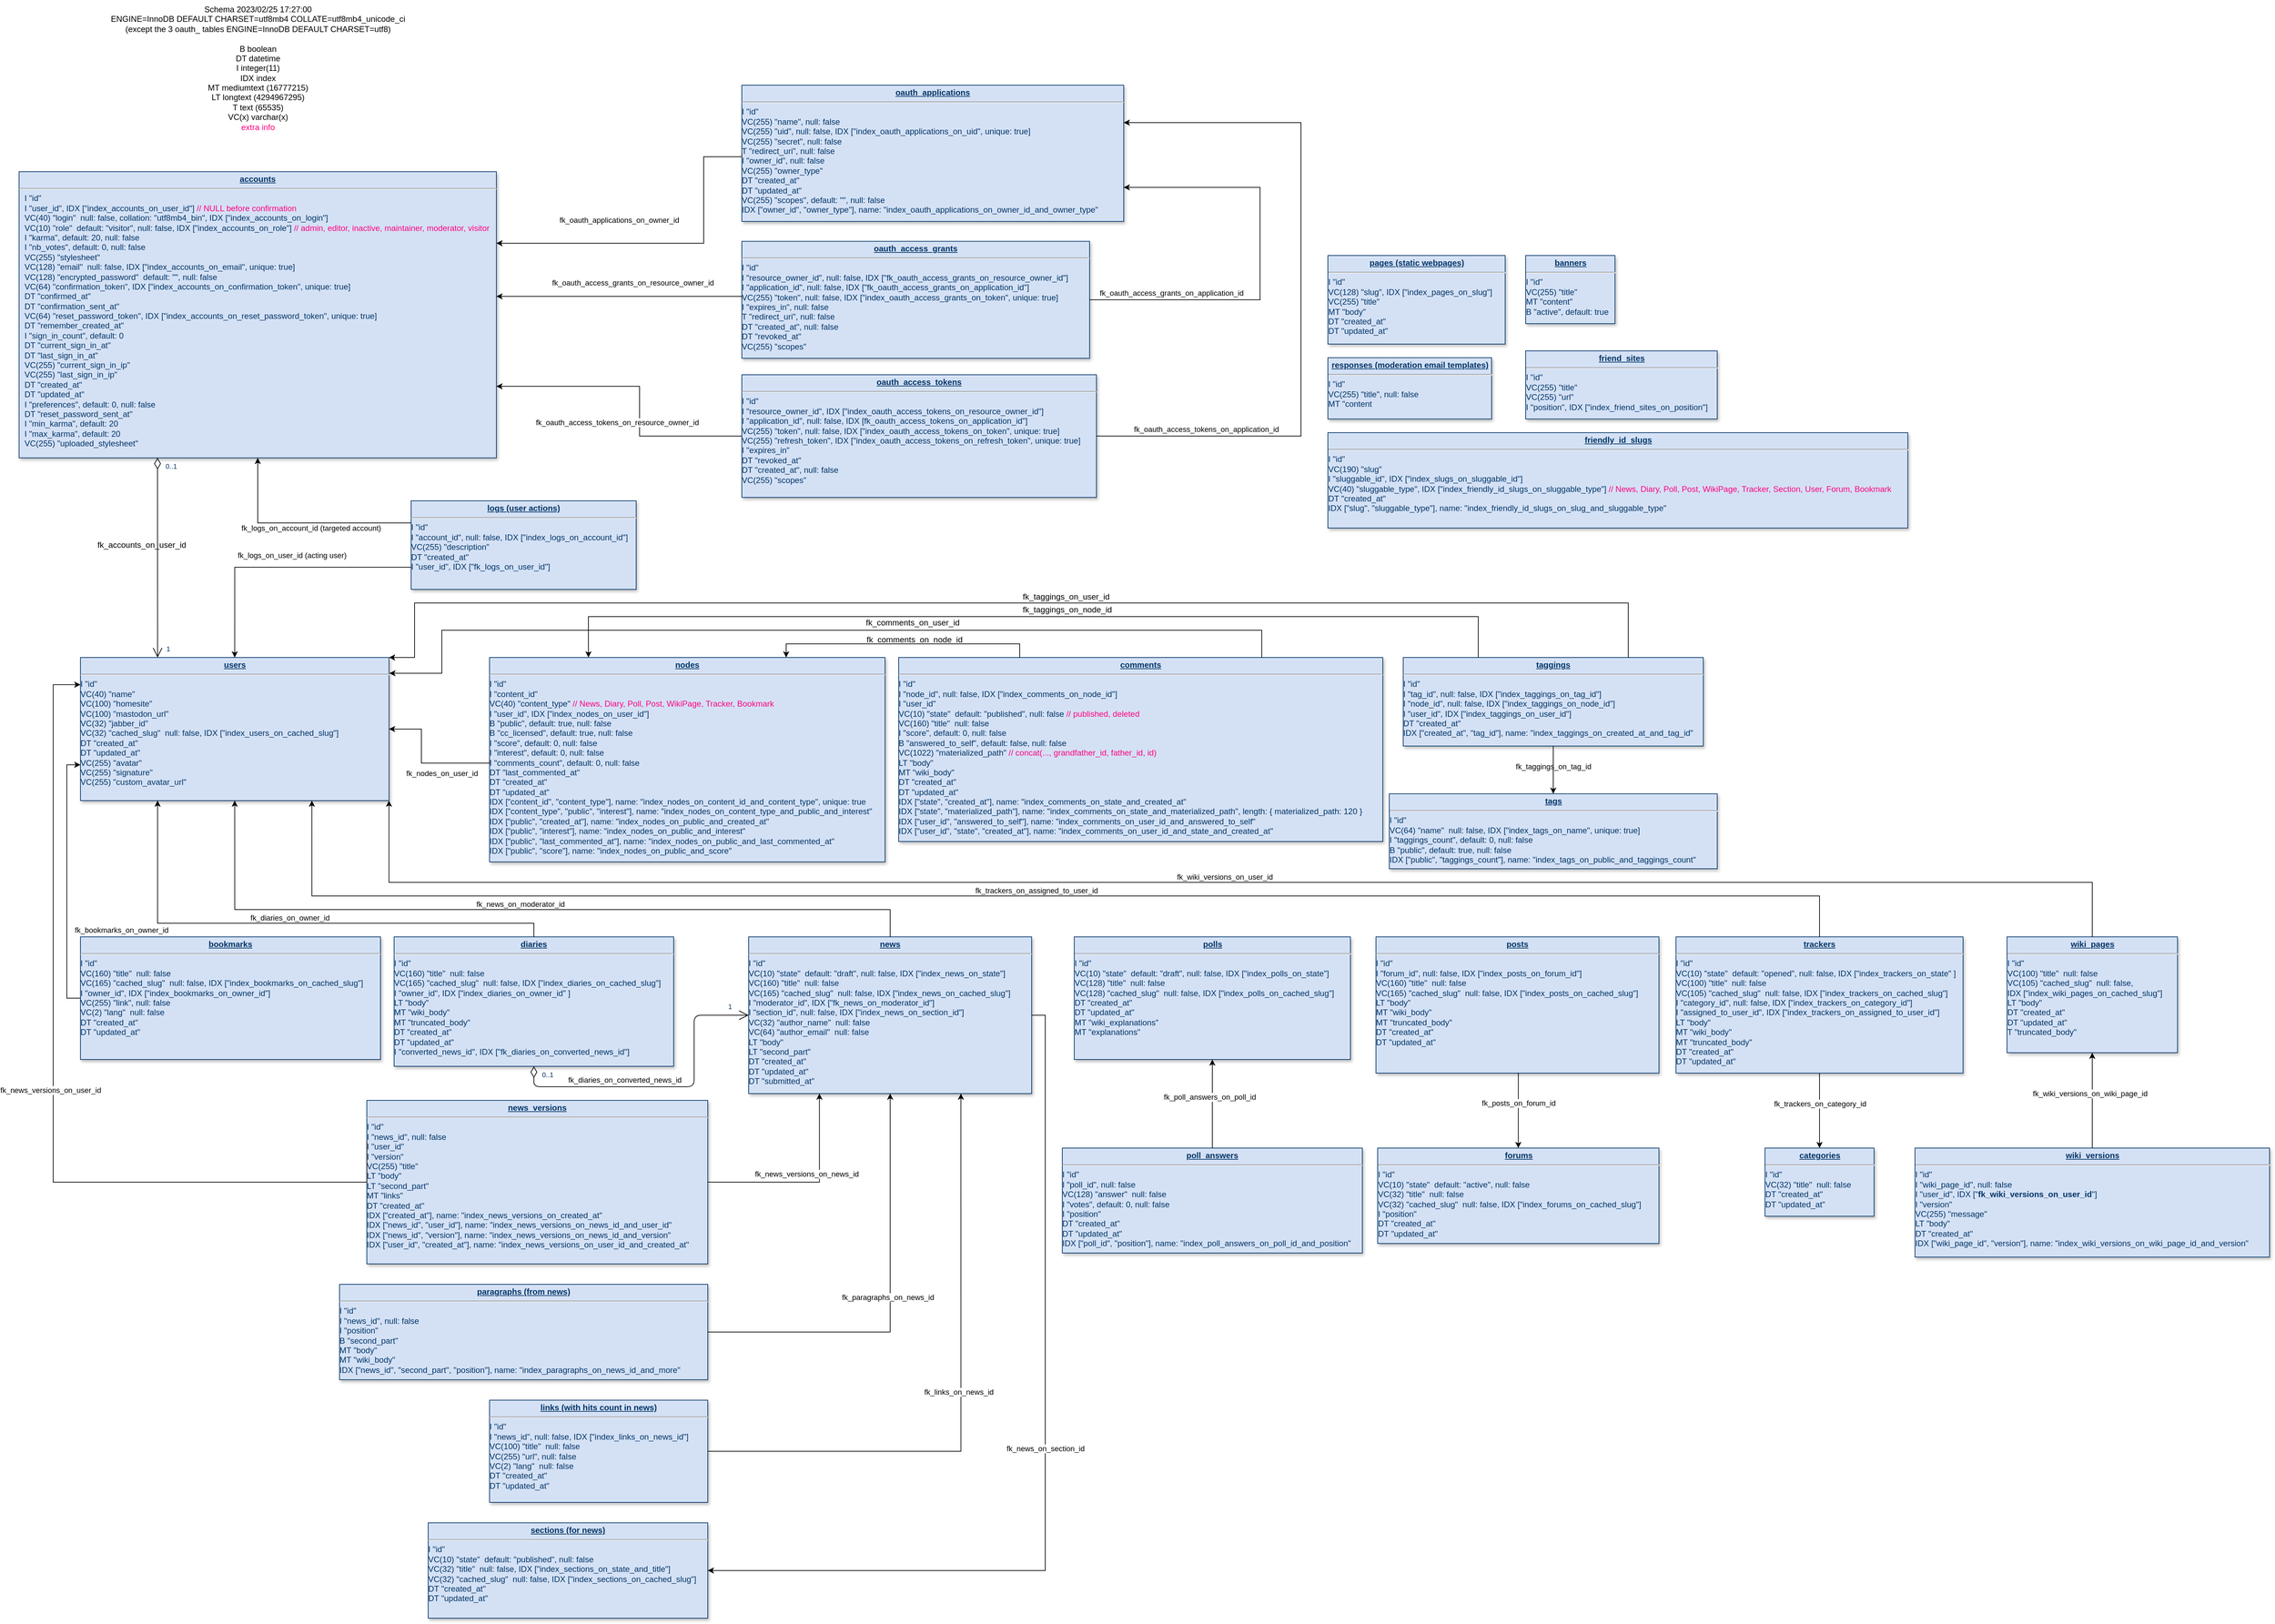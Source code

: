 <mxfile version="20.8.13" type="device"><diagram name="Page-1" id="efa7a0a1-bf9b-a30e-e6df-94a7791c09e9"><mxGraphModel dx="2875" dy="2218" grid="1" gridSize="10" guides="1" tooltips="1" connect="1" arrows="1" fold="1" page="1" pageScale="1" pageWidth="826" pageHeight="1169" background="#ffffff" math="0" shadow="0"><root><mxCell id="0"/><mxCell id="1" parent="0"/><mxCell id="25" value="&lt;p style=&quot;margin: 0px ; margin-top: 4px ; text-align: center ; text-decoration: underline&quot;&gt;&lt;strong&gt;accounts&lt;/strong&gt;&lt;/p&gt;&lt;hr&gt;&lt;p style=&quot;margin: 0px ; margin-left: 8px&quot;&gt;I &quot;id&quot;&lt;br&gt;I &quot;user_id&quot;, IDX [&quot;index_accounts_on_user_id&quot;] &lt;font color=&quot;#FF0080&quot;&gt;// NULL before confirmation&lt;/font&gt;&lt;br&gt;VC(40) &quot;login&quot;&amp;nbsp; null: false, collation: &quot;utf8mb4_bin&quot;, IDX [&quot;index_accounts_on_login&quot;]&lt;br&gt;VC(10) &quot;role&quot;&amp;nbsp; default: &quot;visitor&quot;, null: false, IDX [&quot;index_accounts_on_role&quot;] &lt;font color=&quot;#FF0080&quot;&gt;// admin, editor, inactive, maintainer, moderator, visitor&lt;/font&gt;&lt;br&gt;I &quot;karma&quot;, default: 20, null: false&lt;br&gt;I &quot;nb_votes&quot;, default: 0, null: false&lt;br&gt;VC(255) &quot;stylesheet&quot;&lt;br&gt;VC(128) &quot;email&quot;&amp;nbsp; null: false, IDX [&quot;index_accounts_on_email&quot;, unique: true]&lt;br&gt;VC(128) &quot;encrypted_password&quot;&amp;nbsp; default: &quot;&quot;, null: false&lt;br&gt;VC(64) &quot;confirmation_token&quot;, IDX [&quot;index_accounts_on_confirmation_token&quot;, unique: true]&lt;br&gt;DT &quot;confirmed_at&quot;&lt;br&gt;DT &quot;confirmation_sent_at&quot;&lt;br&gt;VC(64) &quot;reset_password_token&quot;, IDX [&quot;index_accounts_on_reset_password_token&quot;, unique: true]&lt;br&gt;DT &quot;remember_created_at&quot;&lt;br&gt;I &quot;sign_in_count&quot;, default: 0&lt;br&gt;DT &quot;current_sign_in_at&quot;&lt;br&gt;DT &quot;last_sign_in_at&quot;&lt;br&gt;VC(255) &quot;current_sign_in_ip&quot;&lt;br&gt;VC(255) &quot;last_sign_in_ip&quot;&lt;br&gt;DT &quot;created_at&quot;&lt;br&gt;DT &quot;updated_at&quot;&lt;br&gt;I &quot;preferences&quot;, default: 0, null: false&lt;br&gt;DT &quot;reset_password_sent_at&quot;&lt;br&gt;I &quot;min_karma&quot;, default: 20&lt;br&gt;I &quot;max_karma&quot;, default: 20&lt;br&gt;VC(255) &quot;uploaded_stylesheet&quot;&lt;br&gt;&lt;/p&gt;" style="verticalAlign=top;align=left;overflow=fill;fontSize=12;fontFamily=Helvetica;html=1;strokeColor=#003366;shadow=1;fillColor=#D4E1F5;fontColor=#003366" parent="1" vertex="1"><mxGeometry x="-20" y="-533" width="700" height="420" as="geometry"/></mxCell><mxCell id="90" value="" style="endArrow=open;endSize=12;startArrow=diamondThin;startSize=14;startFill=0;edgeStyle=orthogonalEdgeStyle;entryX=0.25;entryY=0;entryDx=0;entryDy=0;" parent="1" source="25" target="4iPdTcg1eZaAQi2mh2z5-147" edge="1"><mxGeometry x="620" y="340" as="geometry"><mxPoint x="130" y="-50" as="sourcePoint"/><mxPoint x="780" y="340" as="targetPoint"/><Array as="points"><mxPoint x="183" y="-70"/><mxPoint x="183" y="-70"/></Array></mxGeometry></mxCell><mxCell id="91" value="0..1" style="resizable=0;align=left;verticalAlign=top;labelBackgroundColor=#ffffff;fontSize=10;strokeColor=#003366;shadow=1;fillColor=#D4E1F5;fontColor=#003366" parent="90" connectable="0" vertex="1"><mxGeometry x="-1" relative="1" as="geometry"><mxPoint x="10" as="offset"/></mxGeometry></mxCell><mxCell id="92" value="1" style="resizable=0;align=right;verticalAlign=top;labelBackgroundColor=#ffffff;fontSize=10;strokeColor=#003366;shadow=1;fillColor=#D4E1F5;fontColor=#003366" parent="90" connectable="0" vertex="1"><mxGeometry x="1" relative="1" as="geometry"><mxPoint x="20" y="-25.0" as="offset"/></mxGeometry></mxCell><mxCell id="ycPlvQS40vEQacDLWkNi-114" value="Text" style="text;html=1;strokeColor=none;fillColor=none;align=center;verticalAlign=middle;whiteSpace=wrap;rounded=0;" parent="1" vertex="1"><mxGeometry x="420" y="240" width="40" height="20" as="geometry"/></mxCell><mxCell id="ycPlvQS40vEQacDLWkNi-115" value="Text" style="text;html=1;strokeColor=none;fillColor=none;align=center;verticalAlign=middle;whiteSpace=wrap;rounded=0;" parent="1" vertex="1"><mxGeometry x="420" y="240" width="40" height="20" as="geometry"/></mxCell><mxCell id="ycPlvQS40vEQacDLWkNi-116" value="Text" style="text;html=1;strokeColor=none;fillColor=none;align=center;verticalAlign=middle;whiteSpace=wrap;rounded=0;" parent="1" vertex="1"><mxGeometry x="420" y="240" width="40" height="20" as="geometry"/></mxCell><mxCell id="ycPlvQS40vEQacDLWkNi-117" value="&lt;div align=&quot;center&quot;&gt;Schema 2023/02/25 17:27:00&lt;/div&gt;&lt;div&gt;ENGINE=InnoDB DEFAULT CHARSET=utf8mb4 COLLATE=utf8mb4_unicode_ci&lt;br&gt;&lt;/div&gt;&lt;div&gt;(except the 3 oauth_ tables ENGINE=InnoDB DEFAULT CHARSET=utf8)&lt;br&gt;&lt;/div&gt;&lt;div&gt;&lt;br&gt;&lt;/div&gt;&lt;div&gt;B boolean&lt;br&gt;DT datetime&lt;br&gt;I integer(11)&lt;br&gt;IDX index&lt;br&gt;MT mediumtext (16777215)&lt;br&gt;LT longtext (4294967295)&lt;br&gt;T text (65535)&lt;br&gt;VC(x) varchar(x)&lt;/div&gt;&lt;div&gt;&lt;font color=&quot;#FF0080&quot;&gt;extra info&lt;/font&gt;&lt;br&gt;&lt;/div&gt;" style="text;html=1;align=center;verticalAlign=middle;resizable=0;points=[];autosize=1;" parent="1" vertex="1"><mxGeometry x="105" y="-785" width="450" height="200" as="geometry"/></mxCell><mxCell id="4iPdTcg1eZaAQi2mh2z5-116" value="&lt;p style=&quot;margin: 0px ; margin-top: 4px ; text-align: center ; text-decoration: underline&quot;&gt;&lt;strong&gt;banners&lt;/strong&gt;&lt;/p&gt;&lt;hr&gt;I &quot;id&quot;&lt;br&gt;VC(255) &quot;title&quot;&lt;br&gt;MT &quot;content&quot;&lt;br&gt;B &quot;active&quot;, default: true&lt;br&gt;" style="verticalAlign=top;align=left;overflow=fill;fontSize=12;fontFamily=Helvetica;html=1;strokeColor=#003366;shadow=1;fillColor=#D4E1F5;fontColor=#003366" parent="1" vertex="1"><mxGeometry x="2189.5" y="-410" width="131" height="100" as="geometry"/></mxCell><mxCell id="4iPdTcg1eZaAQi2mh2z5-117" value="&lt;p style=&quot;margin: 0px ; margin-top: 4px ; text-align: center ; text-decoration: underline&quot;&gt;&lt;strong&gt;bookmarks&lt;/strong&gt;&lt;/p&gt;&lt;hr&gt;I &quot;id&quot;&lt;br&gt;VC(160) &quot;title&quot;&amp;nbsp; null: false&lt;br&gt;VC(165) &quot;cached_slug&quot;&amp;nbsp; null: false, IDX [&quot;index_bookmarks_on_cached_slug&quot;]&lt;br&gt;I &quot;owner_id&quot;, IDX [&quot;index_bookmarks_on_owner_id&quot;]&lt;br&gt;VC(255) &quot;link&quot;, null: false&lt;br&gt;VC(2) &quot;lang&quot;&amp;nbsp; null: false&lt;br&gt;DT &quot;created_at&quot;&lt;br&gt;DT &quot;updated_at&quot;&lt;br&gt;&lt;br&gt;" style="verticalAlign=top;align=left;overflow=fill;fontSize=12;fontFamily=Helvetica;html=1;strokeColor=#003366;shadow=1;fillColor=#D4E1F5;fontColor=#003366;spacingLeft=0;" parent="1" vertex="1"><mxGeometry x="70" y="590" width="440" height="180" as="geometry"/></mxCell><mxCell id="4iPdTcg1eZaAQi2mh2z5-118" value="&lt;p style=&quot;margin: 0px ; margin-top: 4px ; text-align: center ; text-decoration: underline&quot;&gt;&lt;strong&gt;categories&lt;/strong&gt;&lt;/p&gt;&lt;hr&gt;I &quot;id&quot;&lt;br&gt;VC(32) &quot;title&quot;&amp;nbsp; null: false&lt;br&gt;DT &quot;created_at&quot;&lt;br&gt;DT &quot;updated_at&quot;&lt;br&gt;" style="verticalAlign=top;align=left;overflow=fill;fontSize=12;fontFamily=Helvetica;html=1;strokeColor=#003366;shadow=1;fillColor=#D4E1F5;fontColor=#003366" parent="1" vertex="1"><mxGeometry x="2540.5" y="900.0" width="160" height="100" as="geometry"/></mxCell><mxCell id="4iPdTcg1eZaAQi2mh2z5-119" value="&lt;p style=&quot;margin: 0px ; margin-top: 4px ; text-align: center ; text-decoration: underline&quot;&gt;&lt;strong&gt;comments&lt;/strong&gt;&lt;/p&gt;&lt;hr&gt;I &quot;id&quot;&lt;br&gt;I &quot;node_id&quot;, null: false, IDX [&quot;index_comments_on_node_id&quot;]&lt;br&gt;I &quot;user_id&quot;&lt;br&gt;VC(10) &quot;state&quot;&amp;nbsp; default: &quot;published&quot;, null: false &lt;font color=&quot;#FF0080&quot;&gt;// published, deleted&lt;/font&gt;&lt;br&gt;VC(160) &quot;title&quot;&amp;nbsp; null: false&lt;br&gt;I &quot;score&quot;, default: 0, null: false&lt;br&gt;B &quot;answered_to_self&quot;, default: false, null: false&lt;br&gt;VC(1022) &quot;materialized_path&quot; &lt;font color=&quot;#FF0080&quot;&gt;// concat(..., grandfather_id, father_id, id)&lt;/font&gt;&lt;br&gt;LT &quot;body&quot;&lt;br&gt;MT &quot;wiki_body&quot;&lt;br&gt;DT &quot;created_at&quot;&lt;br&gt;DT &quot;updated_at&quot;&lt;br&gt;IDX [&quot;state&quot;, &quot;created_at&quot;], name: &quot;index_comments_on_state_and_created_at&quot;&lt;br&gt;IDX [&quot;state&quot;, &quot;materialized_path&quot;], name: &quot;index_comments_on_state_and_materialized_path&quot;, length: { materialized_path: 120 }&lt;br&gt;IDX [&quot;user_id&quot;, &quot;answered_to_self&quot;], name: &quot;index_comments_on_user_id_and_answered_to_self&quot;&lt;br&gt;IDX [&quot;user_id&quot;, &quot;state&quot;, &quot;created_at&quot;], name: &quot;index_comments_on_user_id_and_state_and_created_at&quot;" style="verticalAlign=top;align=left;overflow=fill;fontSize=12;fontFamily=Helvetica;html=1;strokeColor=#003366;shadow=1;fillColor=#D4E1F5;fontColor=#003366" parent="1" vertex="1"><mxGeometry x="1270" y="180" width="710" height="270" as="geometry"/></mxCell><mxCell id="4iPdTcg1eZaAQi2mh2z5-120" value="&lt;p style=&quot;margin: 0px ; margin-top: 4px ; text-align: center ; text-decoration: underline&quot;&gt;&lt;strong&gt;diaries&lt;/strong&gt;&lt;/p&gt;&lt;hr&gt;I &quot;id&quot;&lt;br&gt;VC(160) &quot;title&quot;&amp;nbsp; null: false&lt;br&gt;VC(165) &quot;cached_slug&quot;&amp;nbsp; null: false, IDX [&quot;index_diaries_on_cached_slug&quot;]&lt;br&gt;I &quot;owner_id&quot;, IDX [&quot;index_diaries_on_owner_id&quot; ]&lt;br&gt;LT &quot;body&quot;&lt;br&gt;MT &quot;wiki_body&quot;&lt;br&gt;MT &quot;truncated_body&quot;&lt;br&gt;DT &quot;created_at&quot;&lt;br&gt;DT &quot;updated_at&quot;&lt;br&gt;I &quot;converted_news_id&quot;, IDX [&quot;fk_diaries_on_converted_news_id&quot;]&lt;br&gt;&lt;br&gt;&lt;br&gt;" style="verticalAlign=top;align=left;overflow=fill;fontSize=12;fontFamily=Helvetica;html=1;strokeColor=#003366;shadow=1;fillColor=#D4E1F5;fontColor=#003366" parent="1" vertex="1"><mxGeometry x="530" y="590" width="410" height="190" as="geometry"/></mxCell><mxCell id="4iPdTcg1eZaAQi2mh2z5-121" value="&lt;p style=&quot;margin: 0px ; margin-top: 4px ; text-align: center ; text-decoration: underline&quot;&gt;&lt;strong&gt;forums&lt;/strong&gt;&lt;/p&gt;&lt;hr&gt;I &quot;id&quot;&lt;br&gt;VC(10) &quot;state&quot;&amp;nbsp; default: &quot;active&quot;, null: false&lt;br&gt;VC(32) &quot;title&quot;&amp;nbsp; null: false&lt;br&gt;VC(32) &quot;cached_slug&quot;&amp;nbsp; null: false, IDX [&quot;index_forums_on_cached_slug&quot;]&lt;br&gt;I &quot;position&quot;&lt;br&gt;DT &quot;created_at&quot;&lt;br&gt;DT &quot;updated_at&quot;&lt;br&gt;" style="verticalAlign=top;align=left;overflow=fill;fontSize=12;fontFamily=Helvetica;html=1;strokeColor=#003366;shadow=1;fillColor=#D4E1F5;fontColor=#003366" parent="1" vertex="1"><mxGeometry x="1972.5" y="900" width="412.5" height="140" as="geometry"/></mxCell><mxCell id="4iPdTcg1eZaAQi2mh2z5-122" value="&lt;p style=&quot;margin: 0px ; margin-top: 4px ; text-align: center ; text-decoration: underline&quot;&gt;&lt;strong&gt;friend_sites&lt;/strong&gt;&lt;/p&gt;&lt;hr&gt;I &quot;id&quot;&lt;br&gt;VC(255) &quot;title&quot;&lt;br&gt;VC(255) &quot;url&quot;&lt;br&gt;I &quot;position&quot;, IDX [&quot;index_friend_sites_on_position&quot;]" style="verticalAlign=top;align=left;overflow=fill;fontSize=12;fontFamily=Helvetica;html=1;strokeColor=#003366;shadow=1;fillColor=#D4E1F5;fontColor=#003366" parent="1" vertex="1"><mxGeometry x="2189.5" y="-270" width="281" height="100" as="geometry"/></mxCell><mxCell id="4iPdTcg1eZaAQi2mh2z5-123" value="&lt;p style=&quot;margin: 0px ; margin-top: 4px ; text-align: center ; text-decoration: underline&quot;&gt;&lt;strong&gt;links (with hits count in news)&lt;br&gt;&lt;/strong&gt;&lt;/p&gt;&lt;hr&gt;I &quot;id&quot;&lt;br&gt;I &quot;news_id&quot;, null: false, IDX [&quot;index_links_on_news_id&quot;]&lt;br&gt;VC(100) &quot;title&quot;&amp;nbsp; null: false&lt;br&gt;VC(255) &quot;url&quot;, null: false&lt;br&gt;VC(2) &quot;lang&quot;&amp;nbsp; null: false&lt;br&gt;DT &quot;created_at&quot;&lt;br&gt;DT &quot;updated_at&quot;&lt;br&gt;" style="verticalAlign=top;align=left;overflow=fill;fontSize=12;fontFamily=Helvetica;html=1;strokeColor=#003366;shadow=1;fillColor=#D4E1F5;fontColor=#003366" parent="1" vertex="1"><mxGeometry x="670" y="1270" width="320" height="150" as="geometry"/></mxCell><mxCell id="4iPdTcg1eZaAQi2mh2z5-160" style="edgeStyle=orthogonalEdgeStyle;rounded=0;orthogonalLoop=1;jettySize=auto;html=1;entryX=0.5;entryY=0;entryDx=0;entryDy=0;exitX=0;exitY=0.75;exitDx=0;exitDy=0;" parent="1" source="4iPdTcg1eZaAQi2mh2z5-124" target="4iPdTcg1eZaAQi2mh2z5-147" edge="1"><mxGeometry relative="1" as="geometry"><mxPoint x="825" y="-30" as="sourcePoint"/><mxPoint x="640" y="10" as="targetPoint"/><Array as="points"><mxPoint x="296" y="48"/></Array></mxGeometry></mxCell><mxCell id="4iPdTcg1eZaAQi2mh2z5-161" value="fk_logs_on_user_id (acting user)" style="edgeLabel;html=1;align=center;verticalAlign=middle;resizable=0;points=[];" parent="4iPdTcg1eZaAQi2mh2z5-160" vertex="1" connectable="0"><mxGeometry x="0.001" y="2" relative="1" as="geometry"><mxPoint x="20.71" y="-19.55" as="offset"/></mxGeometry></mxCell><mxCell id="4iPdTcg1eZaAQi2mh2z5-162" style="edgeStyle=orthogonalEdgeStyle;rounded=0;orthogonalLoop=1;jettySize=auto;html=1;entryX=0.5;entryY=1;entryDx=0;entryDy=0;exitX=0;exitY=0.25;exitDx=0;exitDy=0;" parent="1" source="4iPdTcg1eZaAQi2mh2z5-124" target="25" edge="1"><mxGeometry relative="1" as="geometry"><Array as="points"><mxPoint x="330" y="-17"/></Array></mxGeometry></mxCell><mxCell id="4iPdTcg1eZaAQi2mh2z5-163" value="fk_logs_on_account_id (targeted account)" style="edgeLabel;html=1;align=center;verticalAlign=middle;resizable=0;points=[];" parent="4iPdTcg1eZaAQi2mh2z5-162" vertex="1" connectable="0"><mxGeometry x="-0.467" y="-61" relative="1" as="geometry"><mxPoint x="-61.98" y="68.47" as="offset"/></mxGeometry></mxCell><mxCell id="4iPdTcg1eZaAQi2mh2z5-124" value="&lt;p style=&quot;margin: 0px ; margin-top: 4px ; text-align: center ; text-decoration: underline&quot;&gt;&lt;strong&gt;logs (user actions)&lt;br&gt;&lt;/strong&gt;&lt;/p&gt;&lt;hr&gt;I &quot;id&quot;&lt;br&gt;I &quot;account_id&quot;, null: false, IDX [&quot;index_logs_on_account_id&quot;]&lt;br&gt;VC(255) &quot;description&quot;&lt;br&gt;DT &quot;created_at&quot;&lt;br&gt;&lt;div&gt;I &quot;user_id&quot;, IDX [&quot;fk_logs_on_user_id&quot;]&lt;/div&gt;" style="verticalAlign=top;align=left;overflow=fill;fontSize=12;fontFamily=Helvetica;html=1;strokeColor=#003366;shadow=1;fillColor=#D4E1F5;fontColor=#003366" parent="1" vertex="1"><mxGeometry x="555" y="-50" width="330" height="130" as="geometry"/></mxCell><mxCell id="4iPdTcg1eZaAQi2mh2z5-125" value="&lt;p style=&quot;margin: 0px ; margin-top: 4px ; text-align: center ; text-decoration: underline&quot;&gt;&lt;strong&gt;news&lt;/strong&gt;&lt;/p&gt;&lt;hr&gt;I &quot;id&quot;&lt;br&gt;VC(10) &quot;state&quot;&amp;nbsp; default: &quot;draft&quot;, null: false, IDX [&quot;index_news_on_state&quot;]&lt;br&gt;VC(160) &quot;title&quot;&amp;nbsp; null: false&lt;br&gt;VC(165) &quot;cached_slug&quot;&amp;nbsp; null: false, IDX [&quot;index_news_on_cached_slug&quot;]&lt;br&gt;I &quot;moderator_id&quot;, IDX [&quot;fk_news_on_moderator_id&quot;]&lt;br&gt;I &quot;section_id&quot;, null: false, IDX [&quot;index_news_on_section_id&quot;]&lt;br&gt;VC(32) &quot;author_name&quot;&amp;nbsp; null: false&lt;br&gt;VC(64) &quot;author_email&quot;&amp;nbsp; null: false&lt;br&gt;LT &quot;body&quot;&lt;br&gt;LT &quot;second_part&quot;&lt;br&gt;DT &quot;created_at&quot;&lt;br&gt;DT &quot;updated_at&quot;&lt;br&gt;DT &quot;submitted_at&quot;&lt;br&gt;&lt;br&gt;&lt;br&gt;&lt;br&gt;" style="verticalAlign=top;align=left;overflow=fill;fontSize=12;fontFamily=Helvetica;html=1;strokeColor=#003366;shadow=1;fillColor=#D4E1F5;fontColor=#003366" parent="1" vertex="1"><mxGeometry x="1050" y="590" width="415" height="230" as="geometry"/></mxCell><mxCell id="4iPdTcg1eZaAQi2mh2z5-127" value="&lt;p style=&quot;margin: 0px ; margin-top: 4px ; text-align: center ; text-decoration: underline&quot;&gt;&lt;strong&gt;news_versions&lt;/strong&gt;&lt;/p&gt;&lt;hr&gt;I &quot;id&quot;&lt;br&gt;I &quot;news_id&quot;, null: false&lt;br&gt;I &quot;user_id&quot;&lt;br&gt;I &quot;version&quot;&lt;br&gt;VC(255) &quot;title&quot;&lt;br&gt;LT &quot;body&quot;&lt;br&gt;LT &quot;second_part&quot;&lt;br&gt;MT &quot;links&quot;&lt;br&gt;DT &quot;created_at&quot;&lt;br&gt;IDX [&quot;created_at&quot;], name: &quot;index_news_versions_on_created_at&quot;&lt;br&gt;IDX [&quot;news_id&quot;, &quot;user_id&quot;], name: &quot;index_news_versions_on_news_id_and_user_id&quot;&lt;br&gt;IDX [&quot;news_id&quot;, &quot;version&quot;], name: &quot;index_news_versions_on_news_id_and_version&quot;&lt;br&gt;IDX [&quot;user_id&quot;, &quot;created_at&quot;], name: &quot;index_news_versions_on_user_id_and_created_at&quot;&lt;br&gt;" style="verticalAlign=top;align=left;overflow=fill;fontSize=12;fontFamily=Helvetica;html=1;strokeColor=#003366;shadow=1;fillColor=#D4E1F5;fontColor=#003366" parent="1" vertex="1"><mxGeometry x="490" y="830" width="500" height="240" as="geometry"/></mxCell><mxCell id="4iPdTcg1eZaAQi2mh2z5-128" value="&lt;p style=&quot;margin: 0px ; margin-top: 4px ; text-align: center ; text-decoration: underline&quot;&gt;&lt;strong&gt;nodes&lt;/strong&gt;&lt;/p&gt;&lt;hr&gt;I &quot;id&quot;&lt;br&gt;I &quot;content_id&quot;&lt;br&gt;VC(40) &quot;content_type&quot; &lt;font color=&quot;#FF0080&quot;&gt;// News, Diary, Poll, Post, WikiPage, Tracker, Bookmark&lt;/font&gt;&lt;br&gt;I &quot;user_id&quot;, IDX [&quot;index_nodes_on_user_id&quot;]&lt;br&gt;B &quot;public&quot;, default: true, null: false&lt;br&gt;B &quot;cc_licensed&quot;, default: true, null: false&lt;br&gt;I &quot;score&quot;, default: 0, null: false&lt;br&gt;I &quot;interest&quot;, default: 0, null: false&lt;br&gt;I &quot;comments_count&quot;, default: 0, null: false&lt;br&gt;DT &quot;last_commented_at&quot;&lt;br&gt;DT &quot;created_at&quot;&lt;br&gt;DT &quot;updated_at&quot;&lt;br&gt;IDX [&quot;content_id&quot;, &quot;content_type&quot;], name: &quot;index_nodes_on_content_id_and_content_type&quot;, unique: true&lt;br&gt;IDX [&quot;content_type&quot;, &quot;public&quot;, &quot;interest&quot;], name: &quot;index_nodes_on_content_type_and_public_and_interest&quot;&lt;br&gt;IDX [&quot;public&quot;, &quot;created_at&quot;], name: &quot;index_nodes_on_public_and_created_at&quot;&lt;br&gt;IDX [&quot;public&quot;, &quot;interest&quot;], name: &quot;index_nodes_on_public_and_interest&quot;&lt;br&gt;IDX [&quot;public&quot;, &quot;last_commented_at&quot;], name: &quot;index_nodes_on_public_and_last_commented_at&quot;&lt;br&gt;IDX [&quot;public&quot;, &quot;score&quot;], name: &quot;index_nodes_on_public_and_score&quot;" style="verticalAlign=top;align=left;overflow=fill;fontSize=12;fontFamily=Helvetica;html=1;strokeColor=#003366;shadow=1;fillColor=#D4E1F5;fontColor=#003366" parent="1" vertex="1"><mxGeometry x="670" y="180" width="580" height="300" as="geometry"/></mxCell><mxCell id="4iPdTcg1eZaAQi2mh2z5-129" value="&lt;p style=&quot;margin: 0px ; margin-top: 4px ; text-align: center ; text-decoration: underline&quot;&gt;&lt;strong&gt;oauth_access_grants&lt;/strong&gt;&lt;/p&gt;&lt;hr&gt;I &quot;id&quot;&lt;br&gt;I &quot;resource_owner_id&quot;, null: false, IDX [&quot;fk_oauth_access_grants_on_resource_owner_id&quot;]&lt;br&gt;I &quot;application_id&quot;, null: false, IDX [&quot;fk_oauth_access_grants_on_application_id&quot;]&lt;br&gt;VC(255) &quot;token&quot;, null: false, IDX [&quot;index_oauth_access_grants_on_token&quot;, unique: true]&lt;br&gt;I &quot;expires_in&quot;, null: false&lt;br&gt;T &quot;redirect_uri&quot;, null: false&lt;br&gt;DT &quot;created_at&quot;, null: false&lt;br&gt;DT &quot;revoked_at&quot;&lt;br&gt;VC(255) &quot;scopes&quot;&lt;br&gt;&lt;br&gt;&lt;br&gt;" style="verticalAlign=top;align=left;overflow=fill;fontSize=12;fontFamily=Helvetica;html=1;strokeColor=#003366;shadow=1;fillColor=#D4E1F5;fontColor=#003366" parent="1" vertex="1"><mxGeometry x="1040" y="-430.82" width="510" height="171.64" as="geometry"/></mxCell><mxCell id="4iPdTcg1eZaAQi2mh2z5-130" value="&lt;p style=&quot;margin: 0px ; margin-top: 4px ; text-align: center ; text-decoration: underline&quot;&gt;&lt;strong&gt;oauth_access_tokens&lt;/strong&gt;&lt;/p&gt;&lt;hr&gt;I &quot;id&quot;&lt;br&gt;I &quot;resource_owner_id&quot;, IDX [&quot;index_oauth_access_tokens_on_resource_owner_id&quot;]&lt;br&gt;I &quot;application_id&quot;, null: false, IDX [fk_oauth_access_tokens_on_application_id&quot;]&lt;br&gt;VC(255) &quot;token&quot;, null: false, IDX [&quot;index_oauth_access_tokens_on_token&quot;, unique: true]&lt;br&gt;VC(255) &quot;refresh_token&quot;, IDX [&quot;index_oauth_access_tokens_on_refresh_token&quot;, unique: true]&lt;br&gt;I &quot;expires_in&quot;&lt;br&gt;DT &quot;revoked_at&quot;&lt;br&gt;DT &quot;created_at&quot;, null: false&lt;br&gt;VC(255) &quot;scopes&quot;&lt;br&gt;&lt;br&gt;&lt;br&gt;&lt;br&gt;" style="verticalAlign=top;align=left;overflow=fill;fontSize=12;fontFamily=Helvetica;html=1;strokeColor=#003366;shadow=1;fillColor=#D4E1F5;fontColor=#003366" parent="1" vertex="1"><mxGeometry x="1040" y="-235" width="520" height="180" as="geometry"/></mxCell><mxCell id="4iPdTcg1eZaAQi2mh2z5-131" value="&lt;p style=&quot;margin: 0px ; margin-top: 4px ; text-align: center ; text-decoration: underline&quot;&gt;&lt;strong&gt;oauth_applications&lt;/strong&gt;&lt;/p&gt;&lt;hr&gt;I &quot;id&quot;&lt;br&gt;VC(255) &quot;name&quot;, null: false&lt;br&gt;VC(255) &quot;uid&quot;, null: false, IDX [&quot;index_oauth_applications_on_uid&quot;, unique: true]&lt;br&gt;VC(255) &quot;secret&quot;, null: false&lt;br&gt;T &quot;redirect_uri&quot;, null: false&lt;br&gt;I &quot;owner_id&quot;, null: false&lt;br&gt;VC(255) &quot;owner_type&quot;&lt;br&gt;DT &quot;created_at&quot;&lt;br&gt;DT &quot;updated_at&quot;&lt;br&gt;VC(255) &quot;scopes&quot;, default: &quot;&quot;, null: false&lt;br&gt;IDX [&quot;owner_id&quot;, &quot;owner_type&quot;], name: &quot;index_oauth_applications_on_owner_id_and_owner_type&quot;" style="verticalAlign=top;align=left;overflow=fill;fontSize=12;fontFamily=Helvetica;html=1;strokeColor=#003366;shadow=1;fillColor=#D4E1F5;fontColor=#003366;spacingTop=0;" parent="1" vertex="1"><mxGeometry x="1040" y="-660" width="560" height="200" as="geometry"/></mxCell><mxCell id="4iPdTcg1eZaAQi2mh2z5-132" value="&lt;p style=&quot;margin: 0px ; margin-top: 4px ; text-align: center ; text-decoration: underline&quot;&gt;&lt;strong&gt;pages (static webpages)&lt;br&gt;&lt;/strong&gt;&lt;/p&gt;&lt;hr&gt;I &quot;id&quot;&lt;br&gt;VC(128) &quot;slug&quot;, IDX [&quot;index_pages_on_slug&quot;]&lt;br&gt;VC(255) &quot;title&quot;&lt;br&gt;MT &quot;body&quot;&lt;br&gt;DT &quot;created_at&quot;&lt;br&gt;DT &quot;updated_at&quot;&lt;br&gt;" style="verticalAlign=top;align=left;overflow=fill;fontSize=12;fontFamily=Helvetica;html=1;strokeColor=#003366;shadow=1;fillColor=#D4E1F5;fontColor=#003366" parent="1" vertex="1"><mxGeometry x="1899.5" y="-410" width="260" height="130" as="geometry"/></mxCell><mxCell id="4iPdTcg1eZaAQi2mh2z5-133" value="&lt;p style=&quot;margin: 0px ; margin-top: 4px ; text-align: center ; text-decoration: underline&quot;&gt;&lt;strong&gt;paragraphs (from news)&lt;br&gt;&lt;/strong&gt;&lt;/p&gt;&lt;hr&gt;I &quot;id&quot;&lt;br&gt;I &quot;news_id&quot;, null: false&lt;br&gt;I &quot;position&quot;&lt;br&gt;B &quot;second_part&quot;&lt;br&gt;MT &quot;body&quot;&lt;br&gt;MT &quot;wiki_body&quot;&lt;br&gt;IDX [&quot;news_id&quot;, &quot;second_part&quot;, &quot;position&quot;], name: &quot;index_paragraphs_on_news_id_and_more&quot;" style="verticalAlign=top;align=left;overflow=fill;fontSize=12;fontFamily=Helvetica;html=1;strokeColor=#003366;shadow=1;fillColor=#D4E1F5;fontColor=#003366" parent="1" vertex="1"><mxGeometry x="450" y="1100" width="540" height="140" as="geometry"/></mxCell><mxCell id="4iPdTcg1eZaAQi2mh2z5-134" value="&lt;p style=&quot;margin: 0px ; margin-top: 4px ; text-align: center ; text-decoration: underline&quot;&gt;&lt;strong&gt;poll_answers&lt;/strong&gt;&lt;/p&gt;&lt;hr&gt;I &quot;id&quot;&lt;br&gt;I &quot;poll_id&quot;, null: false&lt;br&gt;VC(128) &quot;answer&quot;&amp;nbsp; null: false&lt;br&gt;I &quot;votes&quot;, default: 0, null: false&lt;br&gt;I &quot;position&quot;&lt;br&gt;DT &quot;created_at&quot;&lt;br&gt;DT &quot;updated_at&quot;&lt;br&gt;IDX [&quot;poll_id&quot;, &quot;position&quot;], name: &quot;index_poll_answers_on_poll_id_and_position&quot;&lt;br&gt;" style="verticalAlign=top;align=left;overflow=fill;fontSize=12;fontFamily=Helvetica;html=1;strokeColor=#003366;shadow=1;fillColor=#D4E1F5;fontColor=#003366" parent="1" vertex="1"><mxGeometry x="1510" y="900" width="440" height="154" as="geometry"/></mxCell><mxCell id="4iPdTcg1eZaAQi2mh2z5-135" value="&lt;p style=&quot;margin: 0px ; margin-top: 4px ; text-align: center ; text-decoration: underline&quot;&gt;&lt;strong&gt;polls&lt;/strong&gt;&lt;/p&gt;&lt;hr&gt;I &quot;id&quot;&lt;br&gt;VC(10) &quot;state&quot;&amp;nbsp; default: &quot;draft&quot;, null: false, IDX [&quot;index_polls_on_state&quot;]&lt;br&gt;VC(128) &quot;title&quot;&amp;nbsp; null: false&lt;br&gt;VC(128) &quot;cached_slug&quot;&amp;nbsp; null: false, IDX [&quot;index_polls_on_cached_slug&quot;]&lt;br&gt;DT &quot;created_at&quot;&lt;br&gt;DT &quot;updated_at&quot;&lt;br&gt;MT &quot;wiki_explanations&quot;&lt;br&gt;MT &quot;explanations&quot;&lt;br&gt;&lt;br&gt;" style="verticalAlign=top;align=left;overflow=fill;fontSize=12;fontFamily=Helvetica;html=1;strokeColor=#003366;shadow=1;fillColor=#D4E1F5;fontColor=#003366" parent="1" vertex="1"><mxGeometry x="1527.5" y="590" width="405" height="180" as="geometry"/></mxCell><mxCell id="4iPdTcg1eZaAQi2mh2z5-136" value="&lt;p style=&quot;margin: 0px ; margin-top: 4px ; text-align: center ; text-decoration: underline&quot;&gt;&lt;strong&gt;posts&lt;/strong&gt;&lt;/p&gt;&lt;hr&gt;I &quot;id&quot;&lt;br&gt;I &quot;forum_id&quot;, null: false, IDX [&quot;index_posts_on_forum_id&quot;]&lt;br&gt;VC(160) &quot;title&quot;&amp;nbsp; null: false&lt;br&gt;VC(165) &quot;cached_slug&quot;&amp;nbsp; null: false, IDX [&quot;index_posts_on_cached_slug&quot;]&lt;br&gt;LT &quot;body&quot;&lt;br&gt;MT &quot;wiki_body&quot;&lt;br&gt;MT &quot;truncated_body&quot;&lt;br&gt;DT &quot;created_at&quot;&lt;br&gt;DT &quot;updated_at&quot;&lt;br&gt;&lt;br&gt;" style="verticalAlign=top;align=left;overflow=fill;fontSize=12;fontFamily=Helvetica;html=1;strokeColor=#003366;shadow=1;fillColor=#D4E1F5;fontColor=#003366" parent="1" vertex="1"><mxGeometry x="1970" y="590" width="415" height="200" as="geometry"/></mxCell><mxCell id="4iPdTcg1eZaAQi2mh2z5-137" value="&lt;p style=&quot;margin: 0px ; margin-top: 4px ; text-align: center ; text-decoration: underline&quot;&gt;&lt;strong&gt;responses (moderation email templates)&lt;br&gt;&lt;/strong&gt;&lt;/p&gt;&lt;hr&gt;I &quot;id&quot;&lt;br&gt;VC(255) &quot;title&quot;, null: false&lt;br&gt;MT &quot;content" style="verticalAlign=top;align=left;overflow=fill;fontSize=12;fontFamily=Helvetica;html=1;strokeColor=#003366;shadow=1;fillColor=#D4E1F5;fontColor=#003366" parent="1" vertex="1"><mxGeometry x="1899.5" y="-260" width="240" height="90" as="geometry"/></mxCell><mxCell id="4iPdTcg1eZaAQi2mh2z5-138" value="&lt;p style=&quot;margin: 0px ; margin-top: 4px ; text-align: center ; text-decoration: underline&quot;&gt;&lt;strong&gt;taggings&lt;/strong&gt;&lt;/p&gt;&lt;hr&gt;I &quot;id&quot;&lt;br&gt;I &quot;tag_id&quot;, null: false, IDX [&quot;index_taggings_on_tag_id&quot;]&lt;br&gt;I &quot;node_id&quot;, null: false, IDX [&quot;index_taggings_on_node_id&quot;]&lt;br&gt;I &quot;user_id&quot;, IDX [&quot;index_taggings_on_user_id&quot;]&lt;br&gt;DT &quot;created_at&quot;&lt;br&gt;IDX [&quot;created_at&quot;, &quot;tag_id&quot;], name: &quot;index_taggings_on_created_at_and_tag_id&quot;&lt;br&gt;&lt;br&gt;&lt;br&gt;" style="verticalAlign=top;align=left;overflow=fill;fontSize=12;fontFamily=Helvetica;html=1;strokeColor=#003366;shadow=1;fillColor=#D4E1F5;fontColor=#003366" parent="1" vertex="1"><mxGeometry x="2010" y="180" width="440" height="130" as="geometry"/></mxCell><mxCell id="4iPdTcg1eZaAQi2mh2z5-139" value="&lt;p style=&quot;margin: 0px ; margin-top: 4px ; text-align: center ; text-decoration: underline&quot;&gt;&lt;strong&gt;tags&lt;/strong&gt;&lt;/p&gt;&lt;hr&gt;I &quot;id&quot;&lt;br&gt;VC(64) &quot;name&quot;&amp;nbsp; null: false, IDX [&quot;index_tags_on_name&quot;, unique: true]&lt;br&gt;I &quot;taggings_count&quot;, default: 0, null: false&lt;br&gt;B &quot;public&quot;, default: true, null: false&lt;br&gt;IDX [&quot;public&quot;, &quot;taggings_count&quot;], name: &quot;index_tags_on_public_and_taggings_count&quot;" style="verticalAlign=top;align=left;overflow=fill;fontSize=12;fontFamily=Helvetica;html=1;strokeColor=#003366;shadow=1;fillColor=#D4E1F5;fontColor=#003366" parent="1" vertex="1"><mxGeometry x="1989.5" y="380" width="481" height="110" as="geometry"/></mxCell><mxCell id="4iPdTcg1eZaAQi2mh2z5-140" value="&lt;p style=&quot;margin: 0px ; margin-top: 4px ; text-align: center ; text-decoration: underline&quot;&gt;&lt;strong&gt;trackers&lt;/strong&gt;&lt;/p&gt;&lt;hr&gt;I &quot;id&quot;&lt;br&gt;VC(10) &quot;state&quot;&amp;nbsp; default: &quot;opened&quot;, null: false, IDX [&quot;index_trackers_on_state&quot; ]&lt;br&gt;VC(100) &quot;title&quot;&amp;nbsp; null: false&lt;br&gt;VC(105) &quot;cached_slug&quot;&amp;nbsp; null: false, IDX [&quot;index_trackers_on_cached_slug&quot;]&lt;br&gt;I &quot;category_id&quot;, null: false, IDX [&quot;index_trackers_on_category_id&quot;]&lt;br&gt;I &quot;assigned_to_user_id&quot;, IDX [&quot;index_trackers_on_assigned_to_user_id&quot;]&lt;br&gt;LT &quot;body&quot;&lt;br&gt;MT &quot;wiki_body&quot;&lt;br&gt;MT &quot;truncated_body&quot;&lt;br&gt;DT &quot;created_at&quot;&lt;br&gt;DT &quot;updated_at&quot;&lt;br&gt;&lt;br&gt;&lt;br&gt;&lt;br&gt;" style="verticalAlign=top;align=left;overflow=fill;fontSize=12;fontFamily=Helvetica;html=1;strokeColor=#003366;shadow=1;fillColor=#D4E1F5;fontColor=#003366" parent="1" vertex="1"><mxGeometry x="2410" y="590" width="421" height="200" as="geometry"/></mxCell><mxCell id="4iPdTcg1eZaAQi2mh2z5-142" value="&lt;p style=&quot;margin: 0px ; margin-top: 4px ; text-align: center ; text-decoration: underline&quot;&gt;&lt;strong&gt;wiki_pages&lt;/strong&gt;&lt;/p&gt;&lt;hr&gt;I &quot;id&quot;&lt;br&gt;VC(100) &quot;title&quot;&amp;nbsp; null: false&lt;br&gt;VC(105) &quot;cached_slug&quot;&amp;nbsp; null: false, &lt;br&gt;&lt;div&gt;IDX [&quot;index_wiki_pages_on_cached_slug&quot;]&lt;/div&gt;LT &quot;body&quot;&lt;br&gt;DT &quot;created_at&quot;&lt;br&gt;DT &quot;updated_at&quot;&lt;br&gt;T &quot;truncated_body&quot;&lt;br&gt;" style="verticalAlign=top;align=left;overflow=fill;fontSize=12;fontFamily=Helvetica;html=1;strokeColor=#003366;shadow=1;fillColor=#D4E1F5;fontColor=#003366" parent="1" vertex="1"><mxGeometry x="2895.5" y="590" width="250" height="170" as="geometry"/></mxCell><mxCell id="4iPdTcg1eZaAQi2mh2z5-145" value="&lt;p style=&quot;margin: 0px ; margin-top: 4px ; text-align: center ; text-decoration: underline&quot;&gt;&lt;strong&gt;wiki_versions&lt;/strong&gt;&lt;/p&gt;&lt;hr&gt;I &quot;id&quot;&lt;br&gt;I &quot;wiki_page_id&quot;, null: false&lt;br&gt;I &quot;user_id&quot;, IDX [&quot;&lt;b&gt;fk_wiki_versions_on_user_id&lt;/b&gt;&quot;]&lt;br&gt;I &quot;version&quot;&lt;br&gt;VC(255) &quot;message&quot;&lt;br&gt;LT &quot;body&quot;&lt;br&gt;DT &quot;created_at&quot;&lt;br&gt;IDX [&quot;wiki_page_id&quot;, &quot;version&quot;], name: &quot;index_wiki_versions_on_wiki_page_id_and_version&quot;" style="verticalAlign=top;align=left;overflow=fill;fontSize=12;fontFamily=Helvetica;html=1;strokeColor=#003366;shadow=1;fillColor=#D4E1F5;fontColor=#003366" parent="1" vertex="1"><mxGeometry x="2760.5" y="900" width="520" height="160" as="geometry"/></mxCell><mxCell id="4iPdTcg1eZaAQi2mh2z5-147" value="&lt;p style=&quot;margin: 0px ; margin-top: 4px ; text-align: center ; text-decoration: underline&quot;&gt;&lt;strong&gt;users&lt;/strong&gt;&lt;/p&gt;&lt;hr&gt;I &quot;id&quot;&lt;br&gt;VC(40) &quot;name&quot;&lt;br&gt;&lt;div&gt;VC(100) &quot;homesite&quot;&lt;/div&gt;&lt;div&gt;VC(100) &quot;mastodon_url&quot;&lt;/div&gt;VC(32) &quot;jabber_id&quot;&lt;br&gt;VC(32) &quot;cached_slug&quot;&amp;nbsp; null: false, IDX [&quot;index_users_on_cached_slug&quot;]&lt;br&gt;DT &quot;created_at&quot;&lt;br&gt;DT &quot;updated_at&quot;&lt;br&gt;VC(255) &quot;avatar&quot;&lt;br&gt;VC(255) &quot;signature&quot;&lt;br&gt;VC(255) &quot;custom_avatar_url&quot;" style="verticalAlign=top;align=left;overflow=fill;fontSize=12;fontFamily=Helvetica;html=1;strokeColor=#003366;shadow=1;fillColor=#D4E1F5;fontColor=#003366" parent="1" vertex="1"><mxGeometry x="70" y="180" width="452.5" height="210" as="geometry"/></mxCell><mxCell id="4iPdTcg1eZaAQi2mh2z5-164" value="fk_accounts_on_user_id" style="text;html=1;strokeColor=none;fillColor=none;align=center;verticalAlign=middle;whiteSpace=wrap;rounded=0;" parent="1" vertex="1"><mxGeometry x="140" y="5" width="40" height="20" as="geometry"/></mxCell><mxCell id="4iPdTcg1eZaAQi2mh2z5-167" style="edgeStyle=orthogonalEdgeStyle;rounded=0;orthogonalLoop=1;jettySize=auto;html=1;entryX=1;entryY=0.5;entryDx=0;entryDy=0;exitX=0;exitY=0.5;exitDx=0;exitDy=0;" parent="1" source="4iPdTcg1eZaAQi2mh2z5-128" target="4iPdTcg1eZaAQi2mh2z5-147" edge="1"><mxGeometry relative="1" as="geometry"><mxPoint x="847.5" y="70" as="sourcePoint"/><mxPoint x="387.825" y="182.1" as="targetPoint"/><Array as="points"><mxPoint x="570" y="335"/><mxPoint x="570" y="285"/></Array></mxGeometry></mxCell><mxCell id="4iPdTcg1eZaAQi2mh2z5-168" value="fk_nodes_on_user_id" style="edgeLabel;html=1;align=center;verticalAlign=middle;resizable=0;points=[];" parent="4iPdTcg1eZaAQi2mh2z5-167" vertex="1" connectable="0"><mxGeometry x="0.001" y="2" relative="1" as="geometry"><mxPoint x="26" y="13" as="offset"/></mxGeometry></mxCell><mxCell id="4iPdTcg1eZaAQi2mh2z5-170" style="edgeStyle=orthogonalEdgeStyle;rounded=0;orthogonalLoop=1;jettySize=auto;html=1;exitX=0.5;exitY=0;exitDx=0;exitDy=0;entryX=0.5;entryY=1;entryDx=0;entryDy=0;" parent="1" source="4iPdTcg1eZaAQi2mh2z5-145" target="4iPdTcg1eZaAQi2mh2z5-142" edge="1"><mxGeometry relative="1" as="geometry"><mxPoint x="1550.5" y="520" as="sourcePoint"/><mxPoint x="3160.5" y="820" as="targetPoint"/><Array as="points"/></mxGeometry></mxCell><mxCell id="4iPdTcg1eZaAQi2mh2z5-171" value="fk_wiki_versions_on_wiki_page_id" style="edgeLabel;html=1;align=center;verticalAlign=middle;resizable=0;points=[];" parent="4iPdTcg1eZaAQi2mh2z5-170" vertex="1" connectable="0"><mxGeometry x="0.001" y="2" relative="1" as="geometry"><mxPoint x="-2" y="-10.0" as="offset"/></mxGeometry></mxCell><mxCell id="4iPdTcg1eZaAQi2mh2z5-178" style="edgeStyle=orthogonalEdgeStyle;rounded=0;orthogonalLoop=1;jettySize=auto;html=1;exitX=0.5;exitY=0;exitDx=0;exitDy=0;entryX=1;entryY=1;entryDx=0;entryDy=0;" parent="1" source="4iPdTcg1eZaAQi2mh2z5-142" target="4iPdTcg1eZaAQi2mh2z5-147" edge="1"><mxGeometry relative="1" as="geometry"><mxPoint x="3250" y="890" as="sourcePoint"/><mxPoint x="410" y="470" as="targetPoint"/><Array as="points"><mxPoint x="3021" y="510"/><mxPoint x="523" y="510"/></Array></mxGeometry></mxCell><mxCell id="4iPdTcg1eZaAQi2mh2z5-179" value="fk_wiki_versions_on_user_id" style="edgeLabel;html=1;align=center;verticalAlign=middle;resizable=0;points=[];" parent="4iPdTcg1eZaAQi2mh2z5-178" vertex="1" connectable="0"><mxGeometry x="0.001" y="2" relative="1" as="geometry"><mxPoint x="-2" y="-10.0" as="offset"/></mxGeometry></mxCell><mxCell id="4iPdTcg1eZaAQi2mh2z5-180" style="edgeStyle=orthogonalEdgeStyle;rounded=0;orthogonalLoop=1;jettySize=auto;html=1;exitX=0.5;exitY=0;exitDx=0;exitDy=0;entryX=0.75;entryY=1;entryDx=0;entryDy=0;" parent="1" source="4iPdTcg1eZaAQi2mh2z5-140" target="4iPdTcg1eZaAQi2mh2z5-147" edge="1"><mxGeometry relative="1" as="geometry"><mxPoint x="3250" y="580" as="sourcePoint"/><mxPoint x="492.5" y="390" as="targetPoint"/><Array as="points"><mxPoint x="2621" y="530"/><mxPoint x="409" y="530"/></Array></mxGeometry></mxCell><mxCell id="4iPdTcg1eZaAQi2mh2z5-181" value="fk_trackers_on_assigned_to_user_id" style="edgeLabel;html=1;align=center;verticalAlign=middle;resizable=0;points=[];" parent="4iPdTcg1eZaAQi2mh2z5-180" vertex="1" connectable="0"><mxGeometry x="0.001" y="2" relative="1" as="geometry"><mxPoint x="-2" y="-10.0" as="offset"/></mxGeometry></mxCell><mxCell id="4iPdTcg1eZaAQi2mh2z5-182" style="edgeStyle=orthogonalEdgeStyle;rounded=0;orthogonalLoop=1;jettySize=auto;html=1;exitX=0.5;exitY=1;exitDx=0;exitDy=0;entryX=0.5;entryY=0;entryDx=0;entryDy=0;" parent="1" source="4iPdTcg1eZaAQi2mh2z5-140" target="4iPdTcg1eZaAQi2mh2z5-118" edge="1"><mxGeometry relative="1" as="geometry"><mxPoint x="3020.5" y="900" as="sourcePoint"/><mxPoint x="3020.5" y="760" as="targetPoint"/><Array as="points"/></mxGeometry></mxCell><mxCell id="4iPdTcg1eZaAQi2mh2z5-183" value="fk_trackers_on_category_id" style="edgeLabel;html=1;align=center;verticalAlign=middle;resizable=0;points=[];" parent="4iPdTcg1eZaAQi2mh2z5-182" vertex="1" connectable="0"><mxGeometry x="0.001" y="2" relative="1" as="geometry"><mxPoint x="-2" y="-10.0" as="offset"/></mxGeometry></mxCell><mxCell id="4iPdTcg1eZaAQi2mh2z5-184" style="edgeStyle=orthogonalEdgeStyle;rounded=0;orthogonalLoop=1;jettySize=auto;html=1;exitX=0.5;exitY=1;exitDx=0;exitDy=0;entryX=0.5;entryY=0;entryDx=0;entryDy=0;" parent="1" source="4iPdTcg1eZaAQi2mh2z5-136" target="4iPdTcg1eZaAQi2mh2z5-121" edge="1"><mxGeometry relative="1" as="geometry"><mxPoint x="2612.5" y="790" as="sourcePoint"/><mxPoint x="2612.5" y="900.0" as="targetPoint"/><Array as="points"><mxPoint x="2178.5" y="790"/></Array></mxGeometry></mxCell><mxCell id="4iPdTcg1eZaAQi2mh2z5-185" value="fk_posts_on_forum_id" style="edgeLabel;html=1;align=center;verticalAlign=middle;resizable=0;points=[];" parent="4iPdTcg1eZaAQi2mh2z5-184" vertex="1" connectable="0"><mxGeometry x="0.001" y="2" relative="1" as="geometry"><mxPoint x="-2" y="-10.0" as="offset"/></mxGeometry></mxCell><mxCell id="4iPdTcg1eZaAQi2mh2z5-186" style="edgeStyle=orthogonalEdgeStyle;rounded=0;orthogonalLoop=1;jettySize=auto;html=1;exitX=0.5;exitY=0;exitDx=0;exitDy=0;entryX=0.5;entryY=1;entryDx=0;entryDy=0;" parent="1" source="4iPdTcg1eZaAQi2mh2z5-134" target="4iPdTcg1eZaAQi2mh2z5-135" edge="1"><mxGeometry relative="1" as="geometry"><mxPoint x="2175" y="790" as="sourcePoint"/><mxPoint x="1830" y="810" as="targetPoint"/><Array as="points"/></mxGeometry></mxCell><mxCell id="4iPdTcg1eZaAQi2mh2z5-187" value="fk_poll_answers_on_poll_id" style="edgeLabel;html=1;align=center;verticalAlign=middle;resizable=0;points=[];" parent="4iPdTcg1eZaAQi2mh2z5-186" vertex="1" connectable="0"><mxGeometry x="0.001" y="2" relative="1" as="geometry"><mxPoint x="-2" y="-10.0" as="offset"/></mxGeometry></mxCell><mxCell id="4iPdTcg1eZaAQi2mh2z5-188" style="edgeStyle=orthogonalEdgeStyle;rounded=0;orthogonalLoop=1;jettySize=auto;html=1;exitX=1;exitY=0.5;exitDx=0;exitDy=0;entryX=0.25;entryY=1;entryDx=0;entryDy=0;" parent="1" source="4iPdTcg1eZaAQi2mh2z5-127" target="4iPdTcg1eZaAQi2mh2z5-125" edge="1"><mxGeometry relative="1" as="geometry"><mxPoint x="1940" y="890" as="sourcePoint"/><mxPoint x="1940" y="760" as="targetPoint"/><Array as="points"><mxPoint x="1154" y="950"/></Array></mxGeometry></mxCell><mxCell id="4iPdTcg1eZaAQi2mh2z5-189" value="fk_news_versions_on_news_id" style="edgeLabel;html=1;align=center;verticalAlign=middle;resizable=0;points=[];" parent="4iPdTcg1eZaAQi2mh2z5-188" vertex="1" connectable="0"><mxGeometry x="0.001" y="2" relative="1" as="geometry"><mxPoint x="-2" y="-10.0" as="offset"/></mxGeometry></mxCell><mxCell id="4iPdTcg1eZaAQi2mh2z5-190" style="edgeStyle=orthogonalEdgeStyle;rounded=0;orthogonalLoop=1;jettySize=auto;html=1;entryX=0.5;entryY=1;entryDx=0;entryDy=0;exitX=0.5;exitY=0;exitDx=0;exitDy=0;" parent="1" source="4iPdTcg1eZaAQi2mh2z5-125" target="4iPdTcg1eZaAQi2mh2z5-147" edge="1"><mxGeometry relative="1" as="geometry"><mxPoint x="1940" y="560" as="sourcePoint"/><mxPoint x="393.75" y="390" as="targetPoint"/><Array as="points"><mxPoint x="1258" y="550"/><mxPoint x="296" y="550"/></Array></mxGeometry></mxCell><mxCell id="4iPdTcg1eZaAQi2mh2z5-191" value="fk_news_on_moderator_id" style="edgeLabel;html=1;align=center;verticalAlign=middle;resizable=0;points=[];" parent="4iPdTcg1eZaAQi2mh2z5-190" vertex="1" connectable="0"><mxGeometry x="0.001" y="2" relative="1" as="geometry"><mxPoint x="-2" y="-10.0" as="offset"/></mxGeometry></mxCell><mxCell id="4iPdTcg1eZaAQi2mh2z5-193" value="&lt;p style=&quot;margin: 0px ; margin-top: 4px ; text-align: center ; text-decoration: underline&quot;&gt;&lt;strong&gt;sections (for news)&lt;br&gt;&lt;/strong&gt;&lt;/p&gt;&lt;hr&gt;I &quot;id&quot;&lt;br&gt;VC(10) &quot;state&quot;&amp;nbsp; default: &quot;published&quot;, null: false&lt;br&gt;VC(32) &quot;title&quot;&amp;nbsp; null: false, IDX [&quot;index_sections_on_state_and_title&quot;]&lt;br&gt;VC(32) &quot;cached_slug&quot;&amp;nbsp; null: false, IDX [&quot;index_sections_on_cached_slug&quot;]&lt;br&gt;DT &quot;created_at&quot;&lt;br&gt;DT &quot;updated_at&quot;" style="verticalAlign=top;align=left;overflow=fill;fontSize=12;fontFamily=Helvetica;html=1;strokeColor=#003366;shadow=1;fillColor=#D4E1F5;fontColor=#003366" parent="1" vertex="1"><mxGeometry x="580" y="1450" width="410" height="140" as="geometry"/></mxCell><mxCell id="4iPdTcg1eZaAQi2mh2z5-194" style="edgeStyle=orthogonalEdgeStyle;rounded=0;orthogonalLoop=1;jettySize=auto;html=1;exitX=1;exitY=0.5;exitDx=0;exitDy=0;entryX=1;entryY=0.5;entryDx=0;entryDy=0;" parent="1" source="4iPdTcg1eZaAQi2mh2z5-125" target="4iPdTcg1eZaAQi2mh2z5-193" edge="1"><mxGeometry relative="1" as="geometry"><mxPoint x="1450" y="890" as="sourcePoint"/><mxPoint x="1450" y="810" as="targetPoint"/><Array as="points"/></mxGeometry></mxCell><mxCell id="4iPdTcg1eZaAQi2mh2z5-195" value="fk_news_on_section_id" style="edgeLabel;html=1;align=center;verticalAlign=middle;resizable=0;points=[];" parent="4iPdTcg1eZaAQi2mh2z5-194" vertex="1" connectable="0"><mxGeometry x="0.001" y="2" relative="1" as="geometry"><mxPoint x="-2" y="-10.0" as="offset"/></mxGeometry></mxCell><mxCell id="4iPdTcg1eZaAQi2mh2z5-196" style="edgeStyle=orthogonalEdgeStyle;rounded=0;orthogonalLoop=1;jettySize=auto;html=1;exitX=0;exitY=0.25;exitDx=0;exitDy=0;entryX=0;entryY=0.19;entryDx=0;entryDy=0;entryPerimeter=0;" parent="1" source="4iPdTcg1eZaAQi2mh2z5-127" target="4iPdTcg1eZaAQi2mh2z5-147" edge="1"><mxGeometry relative="1" as="geometry"><mxPoint x="1553.75" y="810" as="sourcePoint"/><mxPoint x="650" y="870" as="targetPoint"/><Array as="points"><mxPoint x="30" y="950"/><mxPoint x="30" y="220"/></Array></mxGeometry></mxCell><mxCell id="4iPdTcg1eZaAQi2mh2z5-197" value="fk_news_versions_on_user_id" style="edgeLabel;html=1;align=center;verticalAlign=middle;resizable=0;points=[];" parent="4iPdTcg1eZaAQi2mh2z5-196" vertex="1" connectable="0"><mxGeometry x="0.001" y="2" relative="1" as="geometry"><mxPoint x="-2" y="-10.0" as="offset"/></mxGeometry></mxCell><mxCell id="4iPdTcg1eZaAQi2mh2z5-198" style="edgeStyle=orthogonalEdgeStyle;rounded=0;orthogonalLoop=1;jettySize=auto;html=1;entryX=0.5;entryY=1;entryDx=0;entryDy=0;exitX=1;exitY=0.5;exitDx=0;exitDy=0;" parent="1" source="4iPdTcg1eZaAQi2mh2z5-133" target="4iPdTcg1eZaAQi2mh2z5-125" edge="1"><mxGeometry relative="1" as="geometry"><mxPoint x="1000" y="890" as="sourcePoint"/><mxPoint x="1450" y="810" as="targetPoint"/><Array as="points"><mxPoint x="1258" y="1170"/></Array></mxGeometry></mxCell><mxCell id="4iPdTcg1eZaAQi2mh2z5-199" value="fk_paragraphs_on_news_id" style="edgeLabel;html=1;align=center;verticalAlign=middle;resizable=0;points=[];" parent="4iPdTcg1eZaAQi2mh2z5-198" vertex="1" connectable="0"><mxGeometry x="0.001" y="2" relative="1" as="geometry"><mxPoint x="-2" y="-10.0" as="offset"/></mxGeometry></mxCell><mxCell id="4iPdTcg1eZaAQi2mh2z5-200" style="edgeStyle=orthogonalEdgeStyle;rounded=0;orthogonalLoop=1;jettySize=auto;html=1;entryX=0.25;entryY=1;entryDx=0;entryDy=0;exitX=0.5;exitY=0;exitDx=0;exitDy=0;" parent="1" source="4iPdTcg1eZaAQi2mh2z5-120" target="4iPdTcg1eZaAQi2mh2z5-147" edge="1"><mxGeometry relative="1" as="geometry"><mxPoint x="1450" y="580" as="sourcePoint"/><mxPoint x="295" y="390" as="targetPoint"/><Array as="points"><mxPoint x="735" y="570"/><mxPoint x="183" y="570"/></Array></mxGeometry></mxCell><mxCell id="4iPdTcg1eZaAQi2mh2z5-201" value="fk_diaries_on_owner_id" style="edgeLabel;html=1;align=center;verticalAlign=middle;resizable=0;points=[];" parent="4iPdTcg1eZaAQi2mh2z5-200" vertex="1" connectable="0"><mxGeometry x="0.001" y="2" relative="1" as="geometry"><mxPoint x="-2" y="-10.0" as="offset"/></mxGeometry></mxCell><mxCell id="4iPdTcg1eZaAQi2mh2z5-202" value="" style="endArrow=open;endSize=12;startArrow=diamondThin;startSize=14;startFill=0;edgeStyle=orthogonalEdgeStyle;exitX=0.5;exitY=1;exitDx=0;exitDy=0;entryX=0;entryY=0.5;entryDx=0;entryDy=0;" parent="1" source="4iPdTcg1eZaAQi2mh2z5-120" target="4iPdTcg1eZaAQi2mh2z5-125" edge="1"><mxGeometry x="620" y="340" as="geometry"><mxPoint x="1000" y="490" as="sourcePoint"/><mxPoint x="930" y="520" as="targetPoint"/><Array as="points"><mxPoint x="735" y="810"/><mxPoint x="970" y="810"/><mxPoint x="970" y="705"/></Array></mxGeometry></mxCell><mxCell id="4iPdTcg1eZaAQi2mh2z5-203" value="0..1" style="resizable=0;align=left;verticalAlign=top;labelBackgroundColor=#ffffff;fontSize=10;strokeColor=#003366;shadow=1;fillColor=#D4E1F5;fontColor=#003366" parent="4iPdTcg1eZaAQi2mh2z5-202" connectable="0" vertex="1"><mxGeometry x="-1" relative="1" as="geometry"><mxPoint x="10" as="offset"/></mxGeometry></mxCell><mxCell id="4iPdTcg1eZaAQi2mh2z5-204" value="1" style="resizable=0;align=right;verticalAlign=top;labelBackgroundColor=#ffffff;fontSize=10;strokeColor=#003366;shadow=1;fillColor=#D4E1F5;fontColor=#003366" parent="4iPdTcg1eZaAQi2mh2z5-202" connectable="0" vertex="1"><mxGeometry x="1" relative="1" as="geometry"><mxPoint x="-23" y="-25.0" as="offset"/></mxGeometry></mxCell><mxCell id="4iPdTcg1eZaAQi2mh2z5-205" value="fk_diaries_on_converted_news_id" style="edgeLabel;html=1;align=center;verticalAlign=middle;resizable=0;points=[];" parent="1" vertex="1" connectable="0"><mxGeometry x="869.997" y="810.001" as="geometry"><mxPoint x="-2" y="-10.0" as="offset"/></mxGeometry></mxCell><mxCell id="4iPdTcg1eZaAQi2mh2z5-207" style="edgeStyle=orthogonalEdgeStyle;rounded=0;orthogonalLoop=1;jettySize=auto;html=1;entryX=0.75;entryY=1;entryDx=0;entryDy=0;exitX=1;exitY=0.5;exitDx=0;exitDy=0;" parent="1" source="4iPdTcg1eZaAQi2mh2z5-123" target="4iPdTcg1eZaAQi2mh2z5-125" edge="1"><mxGeometry relative="1" as="geometry"><mxPoint x="1250" y="1230" as="sourcePoint"/><mxPoint x="1450" y="810" as="targetPoint"/><Array as="points"><mxPoint x="1361" y="1345"/></Array></mxGeometry></mxCell><mxCell id="4iPdTcg1eZaAQi2mh2z5-208" value="fk_links_on_news_id" style="edgeLabel;html=1;align=center;verticalAlign=middle;resizable=0;points=[];" parent="4iPdTcg1eZaAQi2mh2z5-207" vertex="1" connectable="0"><mxGeometry x="0.001" y="2" relative="1" as="geometry"><mxPoint x="-2" y="-10.0" as="offset"/></mxGeometry></mxCell><mxCell id="4iPdTcg1eZaAQi2mh2z5-209" style="edgeStyle=orthogonalEdgeStyle;rounded=0;orthogonalLoop=1;jettySize=auto;html=1;entryX=0;entryY=0.75;entryDx=0;entryDy=0;" parent="1" target="4iPdTcg1eZaAQi2mh2z5-147" edge="1"><mxGeometry relative="1" as="geometry"><mxPoint x="70" y="680" as="sourcePoint"/><mxPoint x="295" y="390" as="targetPoint"/><Array as="points"><mxPoint x="70" y="680"/><mxPoint x="50" y="680"/><mxPoint x="50" y="338"/></Array></mxGeometry></mxCell><mxCell id="4iPdTcg1eZaAQi2mh2z5-210" value="fk_bookmarks_on_owner_id" style="edgeLabel;html=1;align=center;verticalAlign=middle;resizable=0;points=[];" parent="4iPdTcg1eZaAQi2mh2z5-209" vertex="1" connectable="0"><mxGeometry x="0.001" y="2" relative="1" as="geometry"><mxPoint x="82" y="71" as="offset"/></mxGeometry></mxCell><mxCell id="4iPdTcg1eZaAQi2mh2z5-211" value="fk_taggings_on_tag_id" style="edgeLabel;html=1;align=center;verticalAlign=middle;resizable=0;points=[];" parent="1" vertex="1" connectable="0"><mxGeometry x="1843" y="502" as="geometry"><mxPoint x="387" y="-162" as="offset"/></mxGeometry></mxCell><mxCell id="4iPdTcg1eZaAQi2mh2z5-212" style="edgeStyle=orthogonalEdgeStyle;rounded=0;orthogonalLoop=1;jettySize=auto;html=1;entryX=0.5;entryY=0;entryDx=0;entryDy=0;" parent="1" target="4iPdTcg1eZaAQi2mh2z5-139" edge="1"><mxGeometry relative="1" as="geometry"><mxPoint x="2230" y="310" as="sourcePoint"/><mxPoint x="1510" y="130" as="targetPoint"/><Array as="points"><mxPoint x="2230" y="330"/><mxPoint x="2230" y="330"/></Array></mxGeometry></mxCell><mxCell id="4iPdTcg1eZaAQi2mh2z5-214" style="edgeStyle=orthogonalEdgeStyle;rounded=0;orthogonalLoop=1;jettySize=auto;html=1;exitX=0.25;exitY=0;exitDx=0;exitDy=0;entryX=0.25;entryY=0;entryDx=0;entryDy=0;" parent="1" source="4iPdTcg1eZaAQi2mh2z5-138" target="4iPdTcg1eZaAQi2mh2z5-128" edge="1"><mxGeometry relative="1" as="geometry"><mxPoint x="2230" y="170" as="sourcePoint"/><mxPoint x="1610" y="100" as="targetPoint"/><Array as="points"><mxPoint x="2120" y="120"/><mxPoint x="815" y="120"/></Array></mxGeometry></mxCell><mxCell id="4iPdTcg1eZaAQi2mh2z5-217" style="edgeStyle=orthogonalEdgeStyle;rounded=0;orthogonalLoop=1;jettySize=auto;html=1;exitX=0.75;exitY=0;exitDx=0;exitDy=0;entryX=1;entryY=0;entryDx=0;entryDy=0;" parent="1" source="4iPdTcg1eZaAQi2mh2z5-138" target="4iPdTcg1eZaAQi2mh2z5-147" edge="1"><mxGeometry relative="1" as="geometry"><mxPoint x="2120" y="180" as="sourcePoint"/><mxPoint x="890" y="100" as="targetPoint"/><Array as="points"><mxPoint x="2340" y="100"/><mxPoint x="560" y="100"/><mxPoint x="560" y="180"/></Array></mxGeometry></mxCell><mxCell id="4iPdTcg1eZaAQi2mh2z5-220" value="fk_taggings_on_user_id" style="text;whiteSpace=wrap;html=1;" parent="1" vertex="1"><mxGeometry x="1450" y="77" width="150" height="30" as="geometry"/></mxCell><mxCell id="4iPdTcg1eZaAQi2mh2z5-221" style="edgeStyle=orthogonalEdgeStyle;rounded=0;orthogonalLoop=1;jettySize=auto;html=1;exitX=0.25;exitY=0;exitDx=0;exitDy=0;entryX=0.75;entryY=0;entryDx=0;entryDy=0;" parent="1" source="4iPdTcg1eZaAQi2mh2z5-119" target="4iPdTcg1eZaAQi2mh2z5-128" edge="1"><mxGeometry relative="1" as="geometry"><mxPoint x="2120" y="180" as="sourcePoint"/><mxPoint x="960" y="180" as="targetPoint"/><Array as="points"><mxPoint x="1448" y="160"/><mxPoint x="1105" y="160"/></Array></mxGeometry></mxCell><mxCell id="4iPdTcg1eZaAQi2mh2z5-222" value="fk_taggings_on_node_id" style="text;whiteSpace=wrap;html=1;" parent="1" vertex="1"><mxGeometry x="1450" y="96" width="150" height="30" as="geometry"/></mxCell><mxCell id="4iPdTcg1eZaAQi2mh2z5-224" value="fk_comments_on_node_id" style="text;whiteSpace=wrap;html=1;" parent="1" vertex="1"><mxGeometry x="1221" y="140" width="150" height="30" as="geometry"/></mxCell><mxCell id="4iPdTcg1eZaAQi2mh2z5-225" style="edgeStyle=orthogonalEdgeStyle;rounded=0;orthogonalLoop=1;jettySize=auto;html=1;exitX=0.75;exitY=0;exitDx=0;exitDy=0;entryX=1.001;entryY=0.11;entryDx=0;entryDy=0;entryPerimeter=0;" parent="1" source="4iPdTcg1eZaAQi2mh2z5-119" target="4iPdTcg1eZaAQi2mh2z5-147" edge="1"><mxGeometry relative="1" as="geometry"><mxPoint x="2340" y="180" as="sourcePoint"/><mxPoint x="492.5" y="180" as="targetPoint"/><Array as="points"><mxPoint x="1803" y="140"/><mxPoint x="600" y="140"/><mxPoint x="600" y="203"/></Array></mxGeometry></mxCell><mxCell id="4iPdTcg1eZaAQi2mh2z5-226" value="fk_comments_on_user_id" style="text;whiteSpace=wrap;html=1;" parent="1" vertex="1"><mxGeometry x="1220" y="115" width="150" height="30" as="geometry"/></mxCell><mxCell id="4iPdTcg1eZaAQi2mh2z5-229" style="edgeStyle=orthogonalEdgeStyle;rounded=0;orthogonalLoop=1;jettySize=auto;html=1;exitX=0;exitY=0.5;exitDx=0;exitDy=0;entryX=1;entryY=0.25;entryDx=0;entryDy=0;" parent="1" source="4iPdTcg1eZaAQi2mh2z5-131" target="25" edge="1"><mxGeometry relative="1" as="geometry"><mxPoint x="665" y="-12.5" as="sourcePoint"/><mxPoint x="720" y="-470" as="targetPoint"/><Array as="points"><mxPoint x="1040" y="-555"/><mxPoint x="984" y="-555"/><mxPoint x="984" y="-428"/></Array></mxGeometry></mxCell><mxCell id="4iPdTcg1eZaAQi2mh2z5-230" value="fk_oauth_applications_on_owner_id" style="edgeLabel;html=1;align=center;verticalAlign=middle;resizable=0;points=[];" parent="4iPdTcg1eZaAQi2mh2z5-229" vertex="1" connectable="0"><mxGeometry x="-0.467" y="-61" relative="1" as="geometry"><mxPoint x="-63.06" y="22.35" as="offset"/></mxGeometry></mxCell><mxCell id="4iPdTcg1eZaAQi2mh2z5-231" style="edgeStyle=orthogonalEdgeStyle;rounded=0;orthogonalLoop=1;jettySize=auto;html=1;exitX=0;exitY=0.5;exitDx=0;exitDy=0;" parent="1" source="4iPdTcg1eZaAQi2mh2z5-129" target="25" edge="1"><mxGeometry relative="1" as="geometry"><mxPoint x="1040.0" y="-555" as="sourcePoint"/><mxPoint x="680" y="-345" as="targetPoint"/><Array as="points"><mxPoint x="1040" y="-350"/></Array></mxGeometry></mxCell><mxCell id="4iPdTcg1eZaAQi2mh2z5-232" value="fk_oauth_access_grants_on_resource_owner_id" style="edgeLabel;html=1;align=center;verticalAlign=middle;resizable=0;points=[];" parent="4iPdTcg1eZaAQi2mh2z5-231" vertex="1" connectable="0"><mxGeometry x="-0.467" y="-61" relative="1" as="geometry"><mxPoint x="-68.18" y="40.96" as="offset"/></mxGeometry></mxCell><mxCell id="4iPdTcg1eZaAQi2mh2z5-233" style="edgeStyle=orthogonalEdgeStyle;rounded=0;orthogonalLoop=1;jettySize=auto;html=1;exitX=0;exitY=0.5;exitDx=0;exitDy=0;entryX=1;entryY=0.75;entryDx=0;entryDy=0;" parent="1" source="4iPdTcg1eZaAQi2mh2z5-130" target="25" edge="1"><mxGeometry relative="1" as="geometry"><mxPoint x="960" y="-165" as="sourcePoint"/><mxPoint x="680" y="-240" as="targetPoint"/><Array as="points"><mxPoint x="890" y="-145"/><mxPoint x="890" y="-218"/></Array></mxGeometry></mxCell><mxCell id="4iPdTcg1eZaAQi2mh2z5-234" value="fk_oauth_access_tokens_on_resource_owner_id" style="edgeLabel;html=1;align=center;verticalAlign=middle;resizable=0;points=[];" parent="4iPdTcg1eZaAQi2mh2z5-233" vertex="1" connectable="0"><mxGeometry x="-0.467" y="-61" relative="1" as="geometry"><mxPoint x="-68.18" y="40.96" as="offset"/></mxGeometry></mxCell><mxCell id="4iPdTcg1eZaAQi2mh2z5-235" style="edgeStyle=orthogonalEdgeStyle;rounded=0;orthogonalLoop=1;jettySize=auto;html=1;exitX=1;exitY=0.5;exitDx=0;exitDy=0;entryX=1;entryY=0.75;entryDx=0;entryDy=0;" parent="1" source="4iPdTcg1eZaAQi2mh2z5-129" target="4iPdTcg1eZaAQi2mh2z5-131" edge="1"><mxGeometry relative="1" as="geometry"><mxPoint x="1040.0" y="-345" as="sourcePoint"/><mxPoint x="1620" y="-505" as="targetPoint"/><Array as="points"><mxPoint x="1800" y="-345"/><mxPoint x="1800" y="-510"/></Array></mxGeometry></mxCell><mxCell id="4iPdTcg1eZaAQi2mh2z5-236" value="fk_oauth_access_grants_on_application_id" style="edgeLabel;html=1;align=center;verticalAlign=middle;resizable=0;points=[];" parent="4iPdTcg1eZaAQi2mh2z5-235" vertex="1" connectable="0"><mxGeometry x="-0.467" y="-61" relative="1" as="geometry"><mxPoint x="-44.69" y="-71.04" as="offset"/></mxGeometry></mxCell><mxCell id="4iPdTcg1eZaAQi2mh2z5-237" style="edgeStyle=orthogonalEdgeStyle;rounded=0;orthogonalLoop=1;jettySize=auto;html=1;exitX=1;exitY=0.5;exitDx=0;exitDy=0;" parent="1" source="4iPdTcg1eZaAQi2mh2z5-130" edge="1"><mxGeometry relative="1" as="geometry"><mxPoint x="1550.0" y="-345" as="sourcePoint"/><mxPoint x="1600" y="-605" as="targetPoint"/><Array as="points"><mxPoint x="1860" y="-145"/><mxPoint x="1860" y="-605"/></Array></mxGeometry></mxCell><mxCell id="4iPdTcg1eZaAQi2mh2z5-238" value="fk_oauth_access_tokens_on_application_id" style="edgeLabel;html=1;align=center;verticalAlign=middle;resizable=0;points=[];" parent="4iPdTcg1eZaAQi2mh2z5-237" vertex="1" connectable="0"><mxGeometry x="-0.467" y="-61" relative="1" as="geometry"><mxPoint x="-111.75" y="-71.05" as="offset"/></mxGeometry></mxCell><mxCell id="4iPdTcg1eZaAQi2mh2z5-240" value="&lt;p style=&quot;margin: 0px ; margin-top: 4px ; text-align: center ; text-decoration: underline&quot;&gt;&lt;strong&gt;friendly_id_slugs&lt;/strong&gt;&lt;/p&gt;&lt;hr&gt;I &quot;id&quot;&lt;br&gt;VC(190) &quot;slug&quot;&lt;br&gt;I &quot;sluggable_id&quot;, IDX [&quot;index_slugs_on_sluggable_id&quot;]&lt;br&gt;VC(40) &quot;sluggable_type&quot;, IDX [&quot;index_friendly_id_slugs_on_sluggable_type&quot;] &lt;font color=&quot;#FF0080&quot;&gt;// News, Diary, Poll, Post, WikiPage, Tracker, Section, User, Forum, Bookmark&lt;/font&gt;&lt;br&gt;DT &quot;created_at&quot;&lt;br&gt;IDX [&quot;slug&quot;, &quot;sluggable_type&quot;], name: &quot;index_friendly_id_slugs_on_slug_and_sluggable_type&quot;" style="verticalAlign=top;align=left;overflow=fill;fontSize=12;fontFamily=Helvetica;html=1;strokeColor=#003366;shadow=1;fillColor=#D4E1F5;fontColor=#003366" parent="1" vertex="1"><mxGeometry x="1899.5" y="-150" width="850.5" height="140" as="geometry"/></mxCell></root></mxGraphModel></diagram></mxfile>
